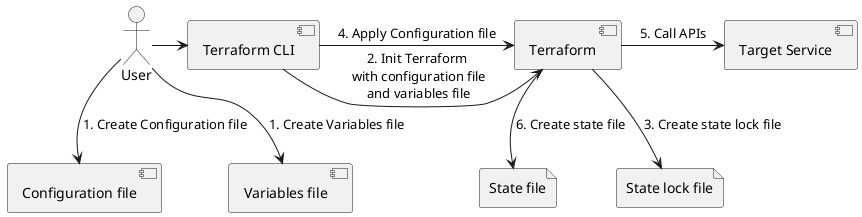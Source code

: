 @startuml

actor "User" as user
component "Terraform CLI" as cli
component "Terraform" as tf
component "Configuration file" as config
component "Variables file" as vars
component "Target Service" as svc
file "State file" as state
file "State lock file" as statelock

'# Relationships
user --> config: 1. Create Configuration file
user --> vars: 1. Create Variables file
user -> cli
cli -> tf: 2. Init Terraform\n with configuration file\n and variables file
tf --> statelock: 3. Create state lock file
cli -> tf: 4. Apply Configuration file
tf -> svc: 5. Call APIs
tf --> state: 6. Create state file

@enduml